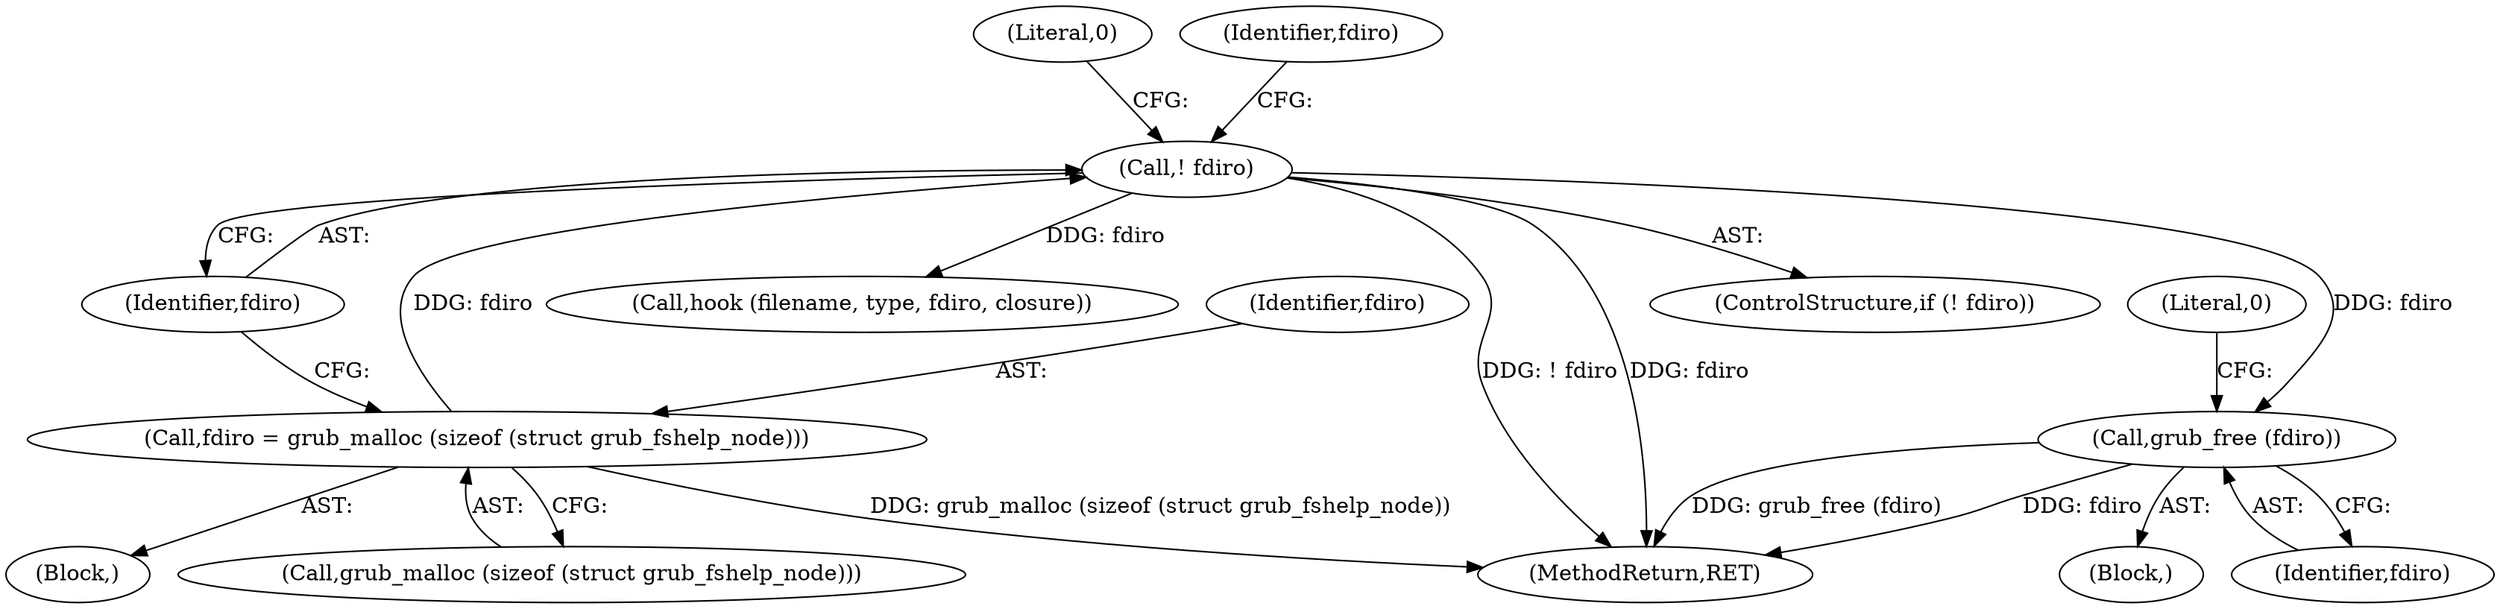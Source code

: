 digraph "0_radare2_796dd28aaa6b9fa76d99c42c4d5ff8b257cc2191_0@pointer" {
"1000295" [label="(Call,grub_free (fdiro))"];
"1000211" [label="(Call,! fdiro)"];
"1000205" [label="(Call,fdiro = grub_malloc (sizeof (struct grub_fshelp_node)))"];
"1000294" [label="(Block,)"];
"1000214" [label="(Literal,0)"];
"1000206" [label="(Identifier,fdiro)"];
"1000298" [label="(Literal,0)"];
"1000349" [label="(Call,hook (filename, type, fdiro, closure))"];
"1000212" [label="(Identifier,fdiro)"];
"1000217" [label="(Identifier,fdiro)"];
"1000205" [label="(Call,fdiro = grub_malloc (sizeof (struct grub_fshelp_node)))"];
"1000211" [label="(Call,! fdiro)"];
"1000181" [label="(Block,)"];
"1000364" [label="(MethodReturn,RET)"];
"1000207" [label="(Call,grub_malloc (sizeof (struct grub_fshelp_node)))"];
"1000210" [label="(ControlStructure,if (! fdiro))"];
"1000295" [label="(Call,grub_free (fdiro))"];
"1000296" [label="(Identifier,fdiro)"];
"1000295" -> "1000294"  [label="AST: "];
"1000295" -> "1000296"  [label="CFG: "];
"1000296" -> "1000295"  [label="AST: "];
"1000298" -> "1000295"  [label="CFG: "];
"1000295" -> "1000364"  [label="DDG: fdiro"];
"1000295" -> "1000364"  [label="DDG: grub_free (fdiro)"];
"1000211" -> "1000295"  [label="DDG: fdiro"];
"1000211" -> "1000210"  [label="AST: "];
"1000211" -> "1000212"  [label="CFG: "];
"1000212" -> "1000211"  [label="AST: "];
"1000214" -> "1000211"  [label="CFG: "];
"1000217" -> "1000211"  [label="CFG: "];
"1000211" -> "1000364"  [label="DDG: fdiro"];
"1000211" -> "1000364"  [label="DDG: ! fdiro"];
"1000205" -> "1000211"  [label="DDG: fdiro"];
"1000211" -> "1000349"  [label="DDG: fdiro"];
"1000205" -> "1000181"  [label="AST: "];
"1000205" -> "1000207"  [label="CFG: "];
"1000206" -> "1000205"  [label="AST: "];
"1000207" -> "1000205"  [label="AST: "];
"1000212" -> "1000205"  [label="CFG: "];
"1000205" -> "1000364"  [label="DDG: grub_malloc (sizeof (struct grub_fshelp_node))"];
}
